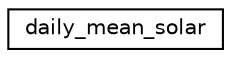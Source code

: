 digraph "Graphical Class Hierarchy"
{
 // INTERACTIVE_SVG=YES
 // LATEX_PDF_SIZE
  edge [fontname="Helvetica",fontsize="10",labelfontname="Helvetica",labelfontsize="10"];
  node [fontname="Helvetica",fontsize="10",shape=record];
  rankdir="LR";
  Node0 [label="daily_mean_solar",height=0.2,width=0.4,color="black", fillcolor="white", style="filled",URL="$interfaceastronomy__mod_1_1daily__mean__solar.html",tooltip="Calculates the daily mean solar information for a given time and latitude."];
}
